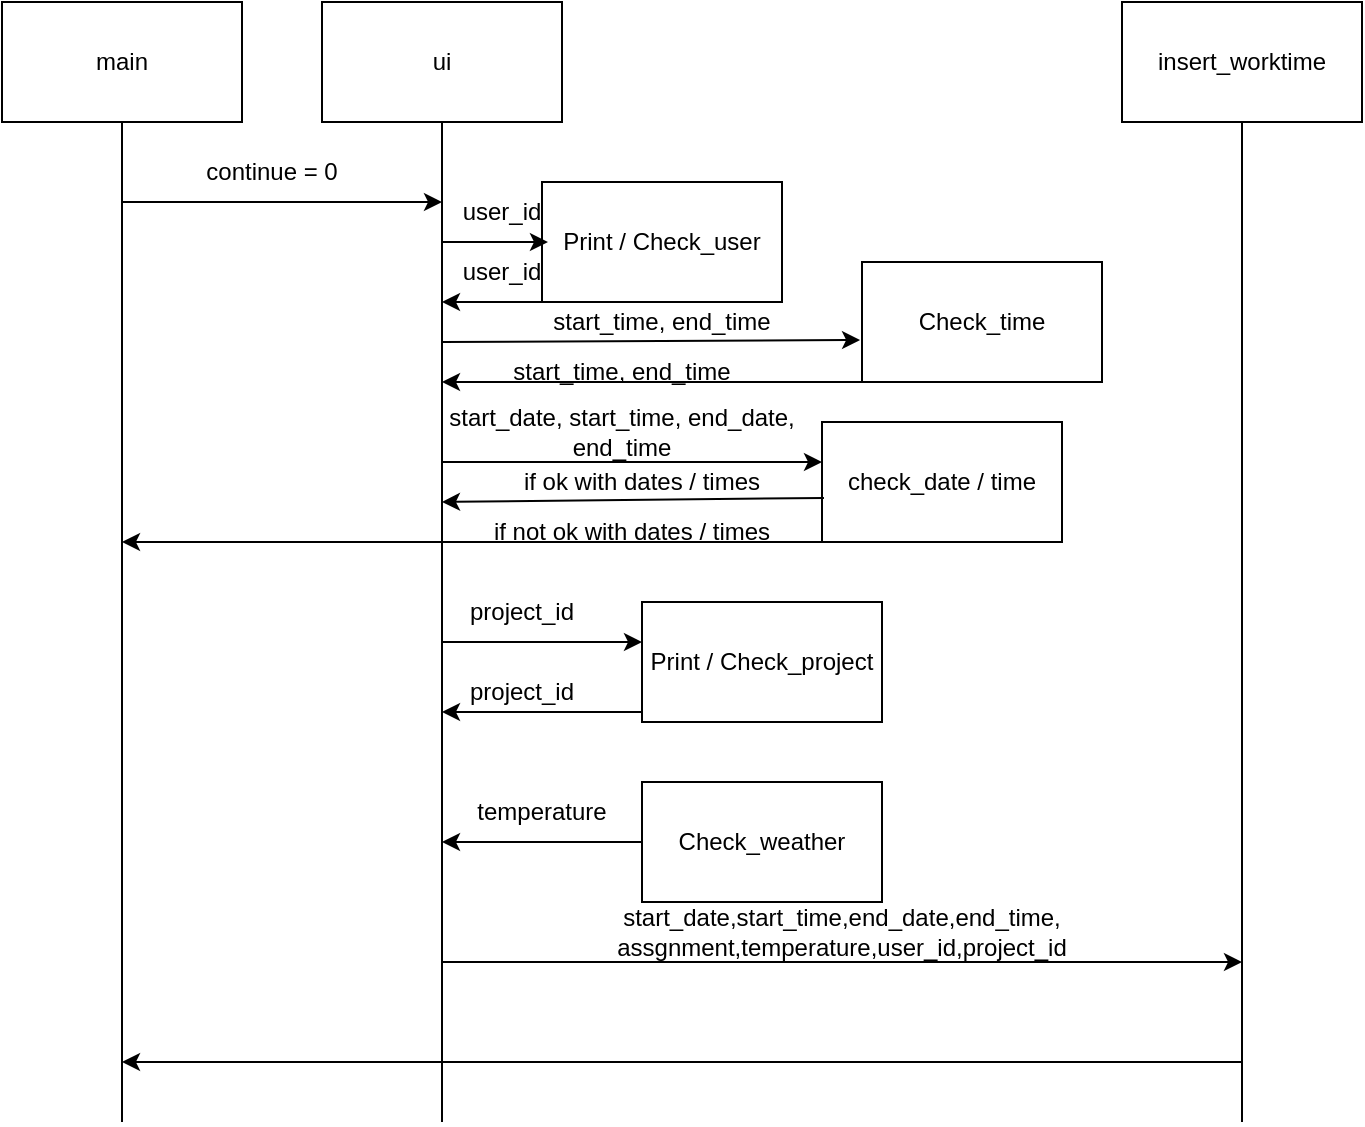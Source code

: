 <mxfile version="15.7.2" type="device"><diagram id="wpml9Zi2N5B5r_KQNAf7" name="Page-1"><mxGraphModel dx="1019" dy="658" grid="1" gridSize="10" guides="1" tooltips="1" connect="1" arrows="1" fold="1" page="1" pageScale="1" pageWidth="850" pageHeight="1100" math="0" shadow="0"><root><mxCell id="0"/><mxCell id="1" parent="0"/><mxCell id="5Bg4WZ-K3KKidphltDDf-20" value="main" style="rounded=0;whiteSpace=wrap;html=1;" vertex="1" parent="1"><mxGeometry x="80" y="80" width="120" height="60" as="geometry"/></mxCell><mxCell id="5Bg4WZ-K3KKidphltDDf-21" value="ui" style="rounded=0;whiteSpace=wrap;html=1;" vertex="1" parent="1"><mxGeometry x="240" y="80" width="120" height="60" as="geometry"/></mxCell><mxCell id="5Bg4WZ-K3KKidphltDDf-22" value="insert_worktime" style="rounded=0;whiteSpace=wrap;html=1;" vertex="1" parent="1"><mxGeometry x="640" y="80" width="120" height="60" as="geometry"/></mxCell><mxCell id="5Bg4WZ-K3KKidphltDDf-25" value="" style="endArrow=none;html=1;rounded=0;" edge="1" parent="1"><mxGeometry width="50" height="50" relative="1" as="geometry"><mxPoint x="140" y="640" as="sourcePoint"/><mxPoint x="140" y="140" as="targetPoint"/></mxGeometry></mxCell><mxCell id="5Bg4WZ-K3KKidphltDDf-27" value="" style="endArrow=none;html=1;rounded=0;" edge="1" parent="1"><mxGeometry width="50" height="50" relative="1" as="geometry"><mxPoint x="300" y="640" as="sourcePoint"/><mxPoint x="300" y="140" as="targetPoint"/></mxGeometry></mxCell><mxCell id="5Bg4WZ-K3KKidphltDDf-28" value="" style="endArrow=classic;html=1;rounded=0;" edge="1" parent="1"><mxGeometry width="50" height="50" relative="1" as="geometry"><mxPoint x="140" y="180" as="sourcePoint"/><mxPoint x="300" y="180" as="targetPoint"/></mxGeometry></mxCell><mxCell id="5Bg4WZ-K3KKidphltDDf-30" value="Print / Check_user" style="rounded=0;whiteSpace=wrap;html=1;" vertex="1" parent="1"><mxGeometry x="350" y="170" width="120" height="60" as="geometry"/></mxCell><mxCell id="5Bg4WZ-K3KKidphltDDf-31" value="user_id" style="text;html=1;strokeColor=none;fillColor=none;align=center;verticalAlign=middle;whiteSpace=wrap;rounded=0;" vertex="1" parent="1"><mxGeometry x="300" y="170" width="60" height="30" as="geometry"/></mxCell><mxCell id="5Bg4WZ-K3KKidphltDDf-32" value="" style="endArrow=classic;html=1;rounded=0;" edge="1" parent="1"><mxGeometry width="50" height="50" relative="1" as="geometry"><mxPoint x="350" y="230" as="sourcePoint"/><mxPoint x="300" y="230" as="targetPoint"/></mxGeometry></mxCell><mxCell id="5Bg4WZ-K3KKidphltDDf-33" value="check_date / time" style="rounded=0;whiteSpace=wrap;html=1;" vertex="1" parent="1"><mxGeometry x="490" y="290" width="120" height="60" as="geometry"/></mxCell><mxCell id="5Bg4WZ-K3KKidphltDDf-35" value="start_date, start_time, end_date, end_time" style="text;html=1;strokeColor=none;fillColor=none;align=center;verticalAlign=middle;whiteSpace=wrap;rounded=0;" vertex="1" parent="1"><mxGeometry x="290" y="280" width="200" height="30" as="geometry"/></mxCell><mxCell id="5Bg4WZ-K3KKidphltDDf-36" value="" style="endArrow=classic;html=1;rounded=0;exitX=0.008;exitY=0.633;exitDx=0;exitDy=0;exitPerimeter=0;" edge="1" parent="1" source="5Bg4WZ-K3KKidphltDDf-33"><mxGeometry width="50" height="50" relative="1" as="geometry"><mxPoint x="485" y="330" as="sourcePoint"/><mxPoint x="300" y="330" as="targetPoint"/></mxGeometry></mxCell><mxCell id="5Bg4WZ-K3KKidphltDDf-37" value="Print / Check_project" style="rounded=0;whiteSpace=wrap;html=1;" vertex="1" parent="1"><mxGeometry x="400" y="380" width="120" height="60" as="geometry"/></mxCell><mxCell id="5Bg4WZ-K3KKidphltDDf-38" value="" style="endArrow=classic;html=1;rounded=0;" edge="1" parent="1"><mxGeometry width="50" height="50" relative="1" as="geometry"><mxPoint x="300" y="400" as="sourcePoint"/><mxPoint x="400" y="400" as="targetPoint"/></mxGeometry></mxCell><mxCell id="5Bg4WZ-K3KKidphltDDf-39" value="project_id" style="text;html=1;strokeColor=none;fillColor=none;align=center;verticalAlign=middle;whiteSpace=wrap;rounded=0;" vertex="1" parent="1"><mxGeometry x="310" y="370" width="60" height="30" as="geometry"/></mxCell><mxCell id="5Bg4WZ-K3KKidphltDDf-41" value="" style="endArrow=classic;html=1;rounded=0;" edge="1" parent="1"><mxGeometry width="50" height="50" relative="1" as="geometry"><mxPoint x="400" y="435" as="sourcePoint"/><mxPoint x="300" y="435" as="targetPoint"/></mxGeometry></mxCell><mxCell id="5Bg4WZ-K3KKidphltDDf-42" value="Check_weather" style="rounded=0;whiteSpace=wrap;html=1;" vertex="1" parent="1"><mxGeometry x="400" y="470" width="120" height="60" as="geometry"/></mxCell><mxCell id="5Bg4WZ-K3KKidphltDDf-43" value="" style="endArrow=classic;html=1;rounded=0;" edge="1" parent="1"><mxGeometry width="50" height="50" relative="1" as="geometry"><mxPoint x="400" y="500" as="sourcePoint"/><mxPoint x="300" y="500" as="targetPoint"/></mxGeometry></mxCell><mxCell id="5Bg4WZ-K3KKidphltDDf-45" value="temperature" style="text;html=1;strokeColor=none;fillColor=none;align=center;verticalAlign=middle;whiteSpace=wrap;rounded=0;" vertex="1" parent="1"><mxGeometry x="320" y="470" width="60" height="30" as="geometry"/></mxCell><mxCell id="5Bg4WZ-K3KKidphltDDf-46" value="" style="endArrow=none;html=1;rounded=0;" edge="1" parent="1"><mxGeometry width="50" height="50" relative="1" as="geometry"><mxPoint x="700" y="640" as="sourcePoint"/><mxPoint x="700" y="140" as="targetPoint"/></mxGeometry></mxCell><mxCell id="5Bg4WZ-K3KKidphltDDf-47" value="" style="endArrow=classic;html=1;rounded=0;" edge="1" parent="1"><mxGeometry width="50" height="50" relative="1" as="geometry"><mxPoint x="300" y="560" as="sourcePoint"/><mxPoint x="700" y="560" as="targetPoint"/></mxGeometry></mxCell><mxCell id="5Bg4WZ-K3KKidphltDDf-48" value="start_date,start_time,end_date,end_time, assgnment,temperature,user_id,project_id" style="text;html=1;strokeColor=none;fillColor=none;align=center;verticalAlign=middle;whiteSpace=wrap;rounded=0;" vertex="1" parent="1"><mxGeometry x="350" y="530" width="300" height="30" as="geometry"/></mxCell><mxCell id="5Bg4WZ-K3KKidphltDDf-49" value="" style="endArrow=classic;html=1;rounded=0;" edge="1" parent="1"><mxGeometry width="50" height="50" relative="1" as="geometry"><mxPoint x="700" y="610" as="sourcePoint"/><mxPoint x="140" y="610" as="targetPoint"/></mxGeometry></mxCell><mxCell id="5Bg4WZ-K3KKidphltDDf-51" value="continue = 0" style="text;html=1;strokeColor=none;fillColor=none;align=center;verticalAlign=middle;whiteSpace=wrap;rounded=0;" vertex="1" parent="1"><mxGeometry x="170" y="150" width="90" height="30" as="geometry"/></mxCell><mxCell id="5Bg4WZ-K3KKidphltDDf-52" value="" style="endArrow=classic;html=1;rounded=0;entryX=1;entryY=1;entryDx=0;entryDy=0;" edge="1" parent="1" target="5Bg4WZ-K3KKidphltDDf-35"><mxGeometry width="50" height="50" relative="1" as="geometry"><mxPoint x="300" y="310" as="sourcePoint"/><mxPoint x="350" y="260" as="targetPoint"/></mxGeometry></mxCell><mxCell id="5Bg4WZ-K3KKidphltDDf-54" value="if ok with dates / times" style="text;html=1;strokeColor=none;fillColor=none;align=center;verticalAlign=middle;whiteSpace=wrap;rounded=0;" vertex="1" parent="1"><mxGeometry x="310" y="305" width="180" height="30" as="geometry"/></mxCell><mxCell id="5Bg4WZ-K3KKidphltDDf-56" value="" style="endArrow=classic;html=1;rounded=0;" edge="1" parent="1"><mxGeometry width="50" height="50" relative="1" as="geometry"><mxPoint x="490" y="350" as="sourcePoint"/><mxPoint x="140" y="350" as="targetPoint"/></mxGeometry></mxCell><mxCell id="5Bg4WZ-K3KKidphltDDf-59" value="if not ok with dates / times" style="text;html=1;strokeColor=none;fillColor=none;align=center;verticalAlign=middle;whiteSpace=wrap;rounded=0;" vertex="1" parent="1"><mxGeometry x="310" y="330" width="170" height="30" as="geometry"/></mxCell><mxCell id="5Bg4WZ-K3KKidphltDDf-62" value="project_id" style="text;html=1;strokeColor=none;fillColor=none;align=center;verticalAlign=middle;whiteSpace=wrap;rounded=0;" vertex="1" parent="1"><mxGeometry x="310" y="410" width="60" height="30" as="geometry"/></mxCell><mxCell id="5Bg4WZ-K3KKidphltDDf-63" value="user_id" style="text;html=1;strokeColor=none;fillColor=none;align=center;verticalAlign=middle;whiteSpace=wrap;rounded=0;" vertex="1" parent="1"><mxGeometry x="300" y="200" width="60" height="30" as="geometry"/></mxCell><mxCell id="5Bg4WZ-K3KKidphltDDf-65" value="" style="endArrow=classic;html=1;rounded=0;entryX=0.883;entryY=0;entryDx=0;entryDy=0;entryPerimeter=0;" edge="1" parent="1" target="5Bg4WZ-K3KKidphltDDf-63"><mxGeometry width="50" height="50" relative="1" as="geometry"><mxPoint x="300" y="200" as="sourcePoint"/><mxPoint x="350" y="150" as="targetPoint"/></mxGeometry></mxCell><mxCell id="5Bg4WZ-K3KKidphltDDf-66" value="Check_time" style="rounded=0;whiteSpace=wrap;html=1;" vertex="1" parent="1"><mxGeometry x="510" y="210" width="120" height="60" as="geometry"/></mxCell><mxCell id="5Bg4WZ-K3KKidphltDDf-67" value="" style="endArrow=classic;html=1;rounded=0;entryX=-0.008;entryY=0.65;entryDx=0;entryDy=0;entryPerimeter=0;" edge="1" parent="1" target="5Bg4WZ-K3KKidphltDDf-66"><mxGeometry width="50" height="50" relative="1" as="geometry"><mxPoint x="300" y="250" as="sourcePoint"/><mxPoint x="350" y="200" as="targetPoint"/></mxGeometry></mxCell><mxCell id="5Bg4WZ-K3KKidphltDDf-68" value="start_time, end_time" style="text;html=1;strokeColor=none;fillColor=none;align=center;verticalAlign=middle;whiteSpace=wrap;rounded=0;" vertex="1" parent="1"><mxGeometry x="320" y="250" width="140" height="30" as="geometry"/></mxCell><mxCell id="5Bg4WZ-K3KKidphltDDf-70" value="" style="endArrow=classic;html=1;rounded=0;" edge="1" parent="1"><mxGeometry width="50" height="50" relative="1" as="geometry"><mxPoint x="510" y="270" as="sourcePoint"/><mxPoint x="300" y="270" as="targetPoint"/></mxGeometry></mxCell><mxCell id="5Bg4WZ-K3KKidphltDDf-71" value="start_time, end_time" style="text;html=1;strokeColor=none;fillColor=none;align=center;verticalAlign=middle;whiteSpace=wrap;rounded=0;" vertex="1" parent="1"><mxGeometry x="340" y="225" width="140" height="30" as="geometry"/></mxCell></root></mxGraphModel></diagram></mxfile>
